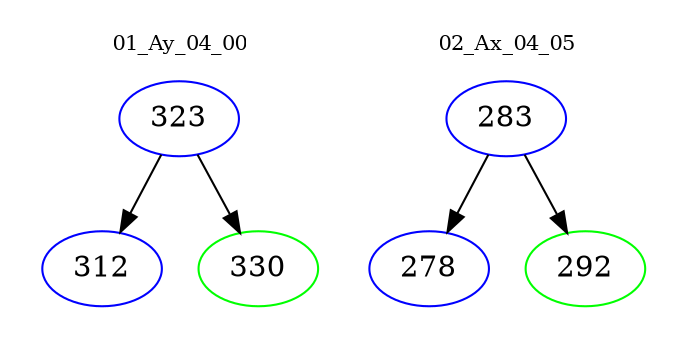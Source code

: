 digraph{
subgraph cluster_0 {
color = white
label = "01_Ay_04_00";
fontsize=10;
T0_323 [label="323", color="blue"]
T0_323 -> T0_312 [color="black"]
T0_312 [label="312", color="blue"]
T0_323 -> T0_330 [color="black"]
T0_330 [label="330", color="green"]
}
subgraph cluster_1 {
color = white
label = "02_Ax_04_05";
fontsize=10;
T1_283 [label="283", color="blue"]
T1_283 -> T1_278 [color="black"]
T1_278 [label="278", color="blue"]
T1_283 -> T1_292 [color="black"]
T1_292 [label="292", color="green"]
}
}

